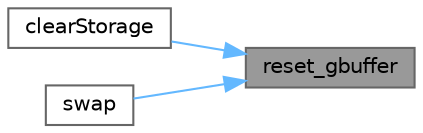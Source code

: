 digraph "reset_gbuffer"
{
 // LATEX_PDF_SIZE
  bgcolor="transparent";
  edge [fontname=Helvetica,fontsize=10,labelfontname=Helvetica,labelfontsize=10];
  node [fontname=Helvetica,fontsize=10,shape=box,height=0.2,width=0.4];
  rankdir="RL";
  Node1 [id="Node000001",label="reset_gbuffer",height=0.2,width=0.4,color="gray40", fillcolor="grey60", style="filled", fontcolor="black",tooltip=" "];
  Node1 -> Node2 [id="edge1_Node000001_Node000002",dir="back",color="steelblue1",style="solid",tooltip=" "];
  Node2 [id="Node000002",label="clearStorage",height=0.2,width=0.4,color="grey40", fillcolor="white", style="filled",URL="$classFoam_1_1Detail_1_1IListStreamAllocator.html#a77e7fd5aa3adf14be9cbcd6e670f7843",tooltip=" "];
  Node1 -> Node3 [id="edge2_Node000001_Node000003",dir="back",color="steelblue1",style="solid",tooltip=" "];
  Node3 [id="Node000003",label="swap",height=0.2,width=0.4,color="grey40", fillcolor="white", style="filled",URL="$classFoam_1_1Detail_1_1IListStreamAllocator.html#ad67ea1e8f8fb780548965784a90463e5",tooltip=" "];
}
